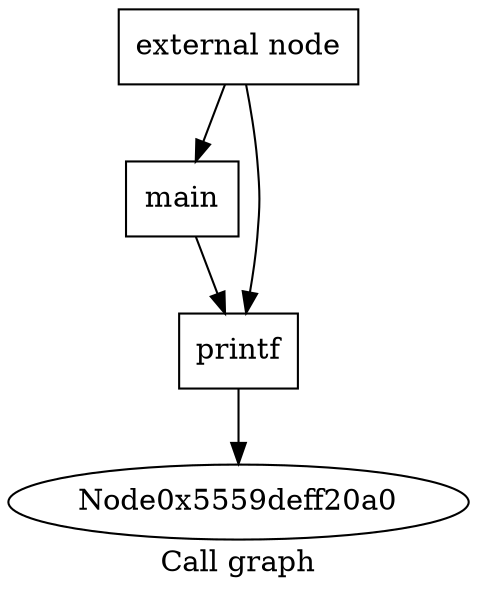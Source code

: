 digraph "Call graph" {
	label="Call graph";

	Node0x5559deff2070 [shape=record,label="{external node}"];
	Node0x5559deff2070 -> Node0x5559df05d5a0;
	Node0x5559deff2070 -> Node0x5559df05d640;
	Node0x5559df05d5a0 [shape=record,label="{main}"];
	Node0x5559df05d5a0 -> Node0x5559df05d640;
	Node0x5559df05d640 [shape=record,label="{printf}"];
	Node0x5559df05d640 -> Node0x5559deff20a0;
}

